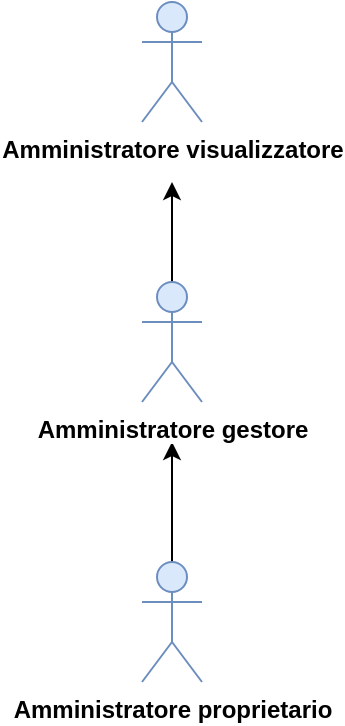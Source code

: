 <mxfile version="12.9.3" type="device" pages="3"><diagram id="-NJ09XaBTX9LdjO8-izU" name="Amministratori"><mxGraphModel dx="1086" dy="806" grid="1" gridSize="10" guides="1" tooltips="1" connect="1" arrows="1" fold="1" page="1" pageScale="1" pageWidth="827" pageHeight="1169" math="0" shadow="0"><root><mxCell id="0"/><mxCell id="1" parent="0"/><mxCell id="r9YK_1PGsxJgMxNcAipu-9" value="" style="edgeStyle=orthogonalEdgeStyle;rounded=0;orthogonalLoop=1;jettySize=auto;html=1;" parent="1" source="r9YK_1PGsxJgMxNcAipu-1" edge="1"><mxGeometry relative="1" as="geometry"><mxPoint x="475" y="390" as="targetPoint"/></mxGeometry></mxCell><mxCell id="r9YK_1PGsxJgMxNcAipu-1" value="&lt;b&gt;Amministratore proprietario&lt;/b&gt;" style="shape=umlActor;verticalLabelPosition=bottom;labelBackgroundColor=#ffffff;verticalAlign=top;html=1;outlineConnect=0;fillColor=#dae8fc;strokeColor=#6c8ebf;" parent="1" vertex="1"><mxGeometry x="460" y="450" width="30" height="60" as="geometry"/></mxCell><mxCell id="r9YK_1PGsxJgMxNcAipu-11" value="" style="edgeStyle=orthogonalEdgeStyle;rounded=0;orthogonalLoop=1;jettySize=auto;html=1;" parent="1" source="r9YK_1PGsxJgMxNcAipu-8" edge="1"><mxGeometry relative="1" as="geometry"><mxPoint x="475" y="260" as="targetPoint"/></mxGeometry></mxCell><mxCell id="r9YK_1PGsxJgMxNcAipu-8" value="Amministratore gestore&lt;br&gt;" style="shape=umlActor;verticalLabelPosition=bottom;labelBackgroundColor=#ffffff;verticalAlign=top;html=1;outlineConnect=0;fillColor=#dae8fc;strokeColor=#6c8ebf;fontStyle=1" parent="1" vertex="1"><mxGeometry x="460" y="310" width="30" height="60" as="geometry"/></mxCell><mxCell id="r9YK_1PGsxJgMxNcAipu-10" value="&lt;b&gt;Amministratore visualizzatore&lt;/b&gt;" style="shape=umlActor;verticalLabelPosition=bottom;labelBackgroundColor=#ffffff;verticalAlign=top;html=1;outlineConnect=0;fillColor=#dae8fc;strokeColor=#6c8ebf;" parent="1" vertex="1"><mxGeometry x="460" y="170" width="30" height="60" as="geometry"/></mxCell></root></mxGraphModel></diagram><diagram id="9AUVw9KSs84J9inFkCyl" name="Utenti"><mxGraphModel dx="1086" dy="806" grid="1" gridSize="10" guides="1" tooltips="1" connect="1" arrows="1" fold="1" page="1" pageScale="1" pageWidth="827" pageHeight="1169" math="0" shadow="0"><root><mxCell id="DaN_bazMQ5GNK8vLnXZz-0"/><mxCell id="DaN_bazMQ5GNK8vLnXZz-1" parent="DaN_bazMQ5GNK8vLnXZz-0"/><mxCell id="rc2zBugmwVB_CLqBw6DB-2" value="" style="edgeStyle=orthogonalEdgeStyle;rounded=0;orthogonalLoop=1;jettySize=auto;html=1;" parent="DaN_bazMQ5GNK8vLnXZz-1" source="rc2zBugmwVB_CLqBw6DB-3" edge="1"><mxGeometry relative="1" as="geometry"><mxPoint x="493" y="350" as="targetPoint"/></mxGeometry></mxCell><mxCell id="rc2zBugmwVB_CLqBw6DB-3" value="Utente riconosciuto" style="shape=umlActor;verticalLabelPosition=bottom;labelBackgroundColor=#ffffff;verticalAlign=top;html=1;outlineConnect=0;fillColor=#dae8fc;strokeColor=#6c8ebf;fontStyle=1" parent="DaN_bazMQ5GNK8vLnXZz-1" vertex="1"><mxGeometry x="478" y="400" width="30" height="60" as="geometry"/></mxCell><mxCell id="rc2zBugmwVB_CLqBw6DB-5" value="&lt;b&gt;Utente anonimo&lt;/b&gt;" style="shape=umlActor;verticalLabelPosition=bottom;labelBackgroundColor=#ffffff;verticalAlign=top;html=1;outlineConnect=0;fillColor=#dae8fc;strokeColor=#6c8ebf;" parent="DaN_bazMQ5GNK8vLnXZz-1" vertex="1"><mxGeometry x="478" y="260" width="30" height="60" as="geometry"/></mxCell></root></mxGraphModel></diagram><diagram id="QOha0oqE4pHzWnKFZPXa" name="Generici"><mxGraphModel dx="1810" dy="1343" grid="1" gridSize="10" guides="1" tooltips="1" connect="1" arrows="1" fold="1" page="1" pageScale="1" pageWidth="827" pageHeight="1169" math="0" shadow="0"><root><mxCell id="GhCfl60FEHNSDMDxx0Wq-0"/><mxCell id="GhCfl60FEHNSDMDxx0Wq-1" parent="GhCfl60FEHNSDMDxx0Wq-0"/><mxCell id="6aoJZ0CS2_ngW4F_g3hb-0" value="&lt;b&gt;Utente non autenticato&lt;/b&gt;" style="shape=umlActor;verticalLabelPosition=bottom;labelBackgroundColor=#ffffff;verticalAlign=top;html=1;outlineConnect=0;fillColor=#dae8fc;strokeColor=#6c8ebf;" vertex="1" parent="GhCfl60FEHNSDMDxx0Wq-1"><mxGeometry x="270" y="340" width="30" height="60" as="geometry"/></mxCell></root></mxGraphModel></diagram></mxfile>